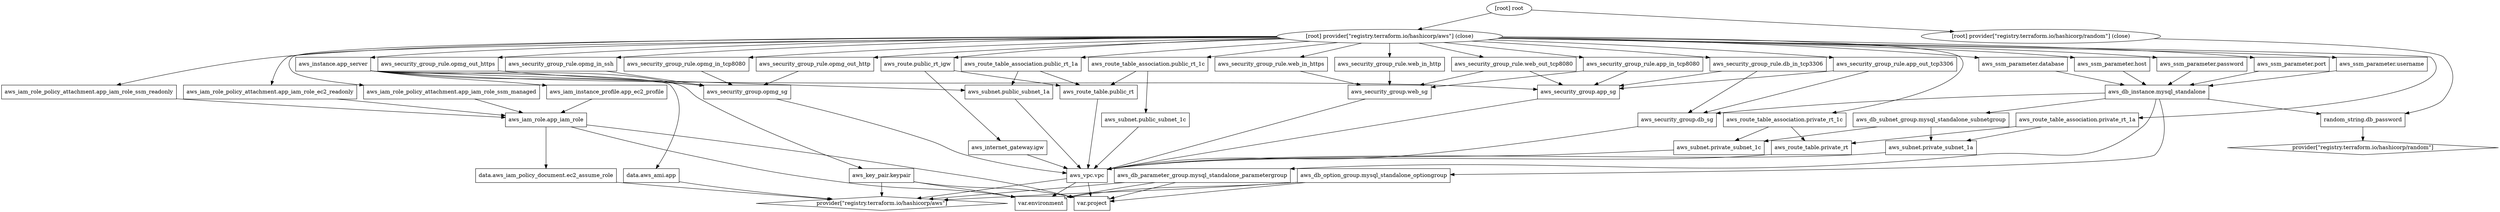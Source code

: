 digraph {
	compound = "true"
	newrank = "true"
	subgraph "root" {
		"[root] aws_db_instance.mysql_standalone (expand)" [label = "aws_db_instance.mysql_standalone", shape = "box"]
		"[root] aws_db_option_group.mysql_standalone_optiongroup (expand)" [label = "aws_db_option_group.mysql_standalone_optiongroup", shape = "box"]
		"[root] aws_db_parameter_group.mysql_standalone_parametergroup (expand)" [label = "aws_db_parameter_group.mysql_standalone_parametergroup", shape = "box"]
		"[root] aws_db_subnet_group.mysql_standalone_subnetgroup (expand)" [label = "aws_db_subnet_group.mysql_standalone_subnetgroup", shape = "box"]
		"[root] aws_iam_instance_profile.app_ec2_profile (expand)" [label = "aws_iam_instance_profile.app_ec2_profile", shape = "box"]
		"[root] aws_iam_role.app_iam_role (expand)" [label = "aws_iam_role.app_iam_role", shape = "box"]
		"[root] aws_iam_role_policy_attachment.app_iam_role_ec2_readonly (expand)" [label = "aws_iam_role_policy_attachment.app_iam_role_ec2_readonly", shape = "box"]
		"[root] aws_iam_role_policy_attachment.app_iam_role_ssm_managed (expand)" [label = "aws_iam_role_policy_attachment.app_iam_role_ssm_managed", shape = "box"]
		"[root] aws_iam_role_policy_attachment.app_iam_role_ssm_readonly (expand)" [label = "aws_iam_role_policy_attachment.app_iam_role_ssm_readonly", shape = "box"]
		"[root] aws_instance.app_server (expand)" [label = "aws_instance.app_server", shape = "box"]
		"[root] aws_internet_gateway.igw (expand)" [label = "aws_internet_gateway.igw", shape = "box"]
		"[root] aws_key_pair.keypair (expand)" [label = "aws_key_pair.keypair", shape = "box"]
		"[root] aws_route.public_rt_igw (expand)" [label = "aws_route.public_rt_igw", shape = "box"]
		"[root] aws_route_table.private_rt (expand)" [label = "aws_route_table.private_rt", shape = "box"]
		"[root] aws_route_table.public_rt (expand)" [label = "aws_route_table.public_rt", shape = "box"]
		"[root] aws_route_table_association.private_rt_1a (expand)" [label = "aws_route_table_association.private_rt_1a", shape = "box"]
		"[root] aws_route_table_association.private_rt_1c (expand)" [label = "aws_route_table_association.private_rt_1c", shape = "box"]
		"[root] aws_route_table_association.public_rt_1a (expand)" [label = "aws_route_table_association.public_rt_1a", shape = "box"]
		"[root] aws_route_table_association.public_rt_1c (expand)" [label = "aws_route_table_association.public_rt_1c", shape = "box"]
		"[root] aws_security_group.app_sg (expand)" [label = "aws_security_group.app_sg", shape = "box"]
		"[root] aws_security_group.db_sg (expand)" [label = "aws_security_group.db_sg", shape = "box"]
		"[root] aws_security_group.opmg_sg (expand)" [label = "aws_security_group.opmg_sg", shape = "box"]
		"[root] aws_security_group.web_sg (expand)" [label = "aws_security_group.web_sg", shape = "box"]
		"[root] aws_security_group_rule.app_in_tcp8080 (expand)" [label = "aws_security_group_rule.app_in_tcp8080", shape = "box"]
		"[root] aws_security_group_rule.app_out_tcp3306 (expand)" [label = "aws_security_group_rule.app_out_tcp3306", shape = "box"]
		"[root] aws_security_group_rule.db_in_tcp3306 (expand)" [label = "aws_security_group_rule.db_in_tcp3306", shape = "box"]
		"[root] aws_security_group_rule.opmg_in_ssh (expand)" [label = "aws_security_group_rule.opmg_in_ssh", shape = "box"]
		"[root] aws_security_group_rule.opmg_in_tcp8080 (expand)" [label = "aws_security_group_rule.opmg_in_tcp8080", shape = "box"]
		"[root] aws_security_group_rule.opmg_out_http (expand)" [label = "aws_security_group_rule.opmg_out_http", shape = "box"]
		"[root] aws_security_group_rule.opmg_out_https (expand)" [label = "aws_security_group_rule.opmg_out_https", shape = "box"]
		"[root] aws_security_group_rule.web_in_http (expand)" [label = "aws_security_group_rule.web_in_http", shape = "box"]
		"[root] aws_security_group_rule.web_in_https (expand)" [label = "aws_security_group_rule.web_in_https", shape = "box"]
		"[root] aws_security_group_rule.web_out_tcp8080 (expand)" [label = "aws_security_group_rule.web_out_tcp8080", shape = "box"]
		"[root] aws_ssm_parameter.database (expand)" [label = "aws_ssm_parameter.database", shape = "box"]
		"[root] aws_ssm_parameter.host (expand)" [label = "aws_ssm_parameter.host", shape = "box"]
		"[root] aws_ssm_parameter.password (expand)" [label = "aws_ssm_parameter.password", shape = "box"]
		"[root] aws_ssm_parameter.port (expand)" [label = "aws_ssm_parameter.port", shape = "box"]
		"[root] aws_ssm_parameter.username (expand)" [label = "aws_ssm_parameter.username", shape = "box"]
		"[root] aws_subnet.private_subnet_1a (expand)" [label = "aws_subnet.private_subnet_1a", shape = "box"]
		"[root] aws_subnet.private_subnet_1c (expand)" [label = "aws_subnet.private_subnet_1c", shape = "box"]
		"[root] aws_subnet.public_subnet_1a (expand)" [label = "aws_subnet.public_subnet_1a", shape = "box"]
		"[root] aws_subnet.public_subnet_1c (expand)" [label = "aws_subnet.public_subnet_1c", shape = "box"]
		"[root] aws_vpc.vpc (expand)" [label = "aws_vpc.vpc", shape = "box"]
		"[root] data.aws_ami.app (expand)" [label = "data.aws_ami.app", shape = "box"]
		"[root] data.aws_iam_policy_document.ec2_assume_role (expand)" [label = "data.aws_iam_policy_document.ec2_assume_role", shape = "box"]
		"[root] provider[\"registry.terraform.io/hashicorp/aws\"]" [label = "provider[\"registry.terraform.io/hashicorp/aws\"]", shape = "diamond"]
		"[root] provider[\"registry.terraform.io/hashicorp/random\"]" [label = "provider[\"registry.terraform.io/hashicorp/random\"]", shape = "diamond"]
		"[root] random_string.db_password (expand)" [label = "random_string.db_password", shape = "box"]
		"[root] var.environment" [label = "var.environment", shape = "note"]
		"[root] var.project" [label = "var.project", shape = "note"]
		"[root] aws_db_instance.mysql_standalone (expand)" -> "[root] aws_db_option_group.mysql_standalone_optiongroup (expand)"
		"[root] aws_db_instance.mysql_standalone (expand)" -> "[root] aws_db_parameter_group.mysql_standalone_parametergroup (expand)"
		"[root] aws_db_instance.mysql_standalone (expand)" -> "[root] aws_db_subnet_group.mysql_standalone_subnetgroup (expand)"
		"[root] aws_db_instance.mysql_standalone (expand)" -> "[root] aws_security_group.db_sg (expand)"
		"[root] aws_db_instance.mysql_standalone (expand)" -> "[root] random_string.db_password (expand)"
		"[root] aws_db_option_group.mysql_standalone_optiongroup (expand)" -> "[root] provider[\"registry.terraform.io/hashicorp/aws\"]"
		"[root] aws_db_option_group.mysql_standalone_optiongroup (expand)" -> "[root] var.environment"
		"[root] aws_db_option_group.mysql_standalone_optiongroup (expand)" -> "[root] var.project"
		"[root] aws_db_parameter_group.mysql_standalone_parametergroup (expand)" -> "[root] provider[\"registry.terraform.io/hashicorp/aws\"]"
		"[root] aws_db_parameter_group.mysql_standalone_parametergroup (expand)" -> "[root] var.environment"
		"[root] aws_db_parameter_group.mysql_standalone_parametergroup (expand)" -> "[root] var.project"
		"[root] aws_db_subnet_group.mysql_standalone_subnetgroup (expand)" -> "[root] aws_subnet.private_subnet_1a (expand)"
		"[root] aws_db_subnet_group.mysql_standalone_subnetgroup (expand)" -> "[root] aws_subnet.private_subnet_1c (expand)"
		"[root] aws_iam_instance_profile.app_ec2_profile (expand)" -> "[root] aws_iam_role.app_iam_role (expand)"
		"[root] aws_iam_role.app_iam_role (expand)" -> "[root] data.aws_iam_policy_document.ec2_assume_role (expand)"
		"[root] aws_iam_role.app_iam_role (expand)" -> "[root] var.environment"
		"[root] aws_iam_role.app_iam_role (expand)" -> "[root] var.project"
		"[root] aws_iam_role_policy_attachment.app_iam_role_ec2_readonly (expand)" -> "[root] aws_iam_role.app_iam_role (expand)"
		"[root] aws_iam_role_policy_attachment.app_iam_role_ssm_managed (expand)" -> "[root] aws_iam_role.app_iam_role (expand)"
		"[root] aws_iam_role_policy_attachment.app_iam_role_ssm_readonly (expand)" -> "[root] aws_iam_role.app_iam_role (expand)"
		"[root] aws_instance.app_server (expand)" -> "[root] aws_iam_instance_profile.app_ec2_profile (expand)"
		"[root] aws_instance.app_server (expand)" -> "[root] aws_key_pair.keypair (expand)"
		"[root] aws_instance.app_server (expand)" -> "[root] aws_security_group.app_sg (expand)"
		"[root] aws_instance.app_server (expand)" -> "[root] aws_security_group.opmg_sg (expand)"
		"[root] aws_instance.app_server (expand)" -> "[root] aws_subnet.public_subnet_1a (expand)"
		"[root] aws_instance.app_server (expand)" -> "[root] data.aws_ami.app (expand)"
		"[root] aws_internet_gateway.igw (expand)" -> "[root] aws_vpc.vpc (expand)"
		"[root] aws_key_pair.keypair (expand)" -> "[root] provider[\"registry.terraform.io/hashicorp/aws\"]"
		"[root] aws_key_pair.keypair (expand)" -> "[root] var.environment"
		"[root] aws_key_pair.keypair (expand)" -> "[root] var.project"
		"[root] aws_route.public_rt_igw (expand)" -> "[root] aws_internet_gateway.igw (expand)"
		"[root] aws_route.public_rt_igw (expand)" -> "[root] aws_route_table.public_rt (expand)"
		"[root] aws_route_table.private_rt (expand)" -> "[root] aws_vpc.vpc (expand)"
		"[root] aws_route_table.public_rt (expand)" -> "[root] aws_vpc.vpc (expand)"
		"[root] aws_route_table_association.private_rt_1a (expand)" -> "[root] aws_route_table.private_rt (expand)"
		"[root] aws_route_table_association.private_rt_1a (expand)" -> "[root] aws_subnet.private_subnet_1a (expand)"
		"[root] aws_route_table_association.private_rt_1c (expand)" -> "[root] aws_route_table.private_rt (expand)"
		"[root] aws_route_table_association.private_rt_1c (expand)" -> "[root] aws_subnet.private_subnet_1c (expand)"
		"[root] aws_route_table_association.public_rt_1a (expand)" -> "[root] aws_route_table.public_rt (expand)"
		"[root] aws_route_table_association.public_rt_1a (expand)" -> "[root] aws_subnet.public_subnet_1a (expand)"
		"[root] aws_route_table_association.public_rt_1c (expand)" -> "[root] aws_route_table.public_rt (expand)"
		"[root] aws_route_table_association.public_rt_1c (expand)" -> "[root] aws_subnet.public_subnet_1c (expand)"
		"[root] aws_security_group.app_sg (expand)" -> "[root] aws_vpc.vpc (expand)"
		"[root] aws_security_group.db_sg (expand)" -> "[root] aws_vpc.vpc (expand)"
		"[root] aws_security_group.opmg_sg (expand)" -> "[root] aws_vpc.vpc (expand)"
		"[root] aws_security_group.web_sg (expand)" -> "[root] aws_vpc.vpc (expand)"
		"[root] aws_security_group_rule.app_in_tcp8080 (expand)" -> "[root] aws_security_group.app_sg (expand)"
		"[root] aws_security_group_rule.app_in_tcp8080 (expand)" -> "[root] aws_security_group.web_sg (expand)"
		"[root] aws_security_group_rule.app_out_tcp3306 (expand)" -> "[root] aws_security_group.app_sg (expand)"
		"[root] aws_security_group_rule.app_out_tcp3306 (expand)" -> "[root] aws_security_group.db_sg (expand)"
		"[root] aws_security_group_rule.db_in_tcp3306 (expand)" -> "[root] aws_security_group.app_sg (expand)"
		"[root] aws_security_group_rule.db_in_tcp3306 (expand)" -> "[root] aws_security_group.db_sg (expand)"
		"[root] aws_security_group_rule.opmg_in_ssh (expand)" -> "[root] aws_security_group.opmg_sg (expand)"
		"[root] aws_security_group_rule.opmg_in_tcp8080 (expand)" -> "[root] aws_security_group.opmg_sg (expand)"
		"[root] aws_security_group_rule.opmg_out_http (expand)" -> "[root] aws_security_group.opmg_sg (expand)"
		"[root] aws_security_group_rule.opmg_out_https (expand)" -> "[root] aws_security_group.opmg_sg (expand)"
		"[root] aws_security_group_rule.web_in_http (expand)" -> "[root] aws_security_group.web_sg (expand)"
		"[root] aws_security_group_rule.web_in_https (expand)" -> "[root] aws_security_group.web_sg (expand)"
		"[root] aws_security_group_rule.web_out_tcp8080 (expand)" -> "[root] aws_security_group.app_sg (expand)"
		"[root] aws_security_group_rule.web_out_tcp8080 (expand)" -> "[root] aws_security_group.web_sg (expand)"
		"[root] aws_ssm_parameter.database (expand)" -> "[root] aws_db_instance.mysql_standalone (expand)"
		"[root] aws_ssm_parameter.host (expand)" -> "[root] aws_db_instance.mysql_standalone (expand)"
		"[root] aws_ssm_parameter.password (expand)" -> "[root] aws_db_instance.mysql_standalone (expand)"
		"[root] aws_ssm_parameter.port (expand)" -> "[root] aws_db_instance.mysql_standalone (expand)"
		"[root] aws_ssm_parameter.username (expand)" -> "[root] aws_db_instance.mysql_standalone (expand)"
		"[root] aws_subnet.private_subnet_1a (expand)" -> "[root] aws_vpc.vpc (expand)"
		"[root] aws_subnet.private_subnet_1c (expand)" -> "[root] aws_vpc.vpc (expand)"
		"[root] aws_subnet.public_subnet_1a (expand)" -> "[root] aws_vpc.vpc (expand)"
		"[root] aws_subnet.public_subnet_1c (expand)" -> "[root] aws_vpc.vpc (expand)"
		"[root] aws_vpc.vpc (expand)" -> "[root] provider[\"registry.terraform.io/hashicorp/aws\"]"
		"[root] aws_vpc.vpc (expand)" -> "[root] var.environment"
		"[root] aws_vpc.vpc (expand)" -> "[root] var.project"
		"[root] data.aws_ami.app (expand)" -> "[root] provider[\"registry.terraform.io/hashicorp/aws\"]"
		"[root] data.aws_iam_policy_document.ec2_assume_role (expand)" -> "[root] provider[\"registry.terraform.io/hashicorp/aws\"]"
		"[root] provider[\"registry.terraform.io/hashicorp/aws\"] (close)" -> "[root] aws_iam_role_policy_attachment.app_iam_role_ec2_readonly (expand)"
		"[root] provider[\"registry.terraform.io/hashicorp/aws\"] (close)" -> "[root] aws_iam_role_policy_attachment.app_iam_role_ssm_managed (expand)"
		"[root] provider[\"registry.terraform.io/hashicorp/aws\"] (close)" -> "[root] aws_iam_role_policy_attachment.app_iam_role_ssm_readonly (expand)"
		"[root] provider[\"registry.terraform.io/hashicorp/aws\"] (close)" -> "[root] aws_instance.app_server (expand)"
		"[root] provider[\"registry.terraform.io/hashicorp/aws\"] (close)" -> "[root] aws_route.public_rt_igw (expand)"
		"[root] provider[\"registry.terraform.io/hashicorp/aws\"] (close)" -> "[root] aws_route_table_association.private_rt_1a (expand)"
		"[root] provider[\"registry.terraform.io/hashicorp/aws\"] (close)" -> "[root] aws_route_table_association.private_rt_1c (expand)"
		"[root] provider[\"registry.terraform.io/hashicorp/aws\"] (close)" -> "[root] aws_route_table_association.public_rt_1a (expand)"
		"[root] provider[\"registry.terraform.io/hashicorp/aws\"] (close)" -> "[root] aws_route_table_association.public_rt_1c (expand)"
		"[root] provider[\"registry.terraform.io/hashicorp/aws\"] (close)" -> "[root] aws_security_group_rule.app_in_tcp8080 (expand)"
		"[root] provider[\"registry.terraform.io/hashicorp/aws\"] (close)" -> "[root] aws_security_group_rule.app_out_tcp3306 (expand)"
		"[root] provider[\"registry.terraform.io/hashicorp/aws\"] (close)" -> "[root] aws_security_group_rule.db_in_tcp3306 (expand)"
		"[root] provider[\"registry.terraform.io/hashicorp/aws\"] (close)" -> "[root] aws_security_group_rule.opmg_in_ssh (expand)"
		"[root] provider[\"registry.terraform.io/hashicorp/aws\"] (close)" -> "[root] aws_security_group_rule.opmg_in_tcp8080 (expand)"
		"[root] provider[\"registry.terraform.io/hashicorp/aws\"] (close)" -> "[root] aws_security_group_rule.opmg_out_http (expand)"
		"[root] provider[\"registry.terraform.io/hashicorp/aws\"] (close)" -> "[root] aws_security_group_rule.opmg_out_https (expand)"
		"[root] provider[\"registry.terraform.io/hashicorp/aws\"] (close)" -> "[root] aws_security_group_rule.web_in_http (expand)"
		"[root] provider[\"registry.terraform.io/hashicorp/aws\"] (close)" -> "[root] aws_security_group_rule.web_in_https (expand)"
		"[root] provider[\"registry.terraform.io/hashicorp/aws\"] (close)" -> "[root] aws_security_group_rule.web_out_tcp8080 (expand)"
		"[root] provider[\"registry.terraform.io/hashicorp/aws\"] (close)" -> "[root] aws_ssm_parameter.database (expand)"
		"[root] provider[\"registry.terraform.io/hashicorp/aws\"] (close)" -> "[root] aws_ssm_parameter.host (expand)"
		"[root] provider[\"registry.terraform.io/hashicorp/aws\"] (close)" -> "[root] aws_ssm_parameter.password (expand)"
		"[root] provider[\"registry.terraform.io/hashicorp/aws\"] (close)" -> "[root] aws_ssm_parameter.port (expand)"
		"[root] provider[\"registry.terraform.io/hashicorp/aws\"] (close)" -> "[root] aws_ssm_parameter.username (expand)"
		"[root] provider[\"registry.terraform.io/hashicorp/random\"] (close)" -> "[root] random_string.db_password (expand)"
		"[root] random_string.db_password (expand)" -> "[root] provider[\"registry.terraform.io/hashicorp/random\"]"
		"[root] root" -> "[root] provider[\"registry.terraform.io/hashicorp/aws\"] (close)"
		"[root] root" -> "[root] provider[\"registry.terraform.io/hashicorp/random\"] (close)"
	}
}


